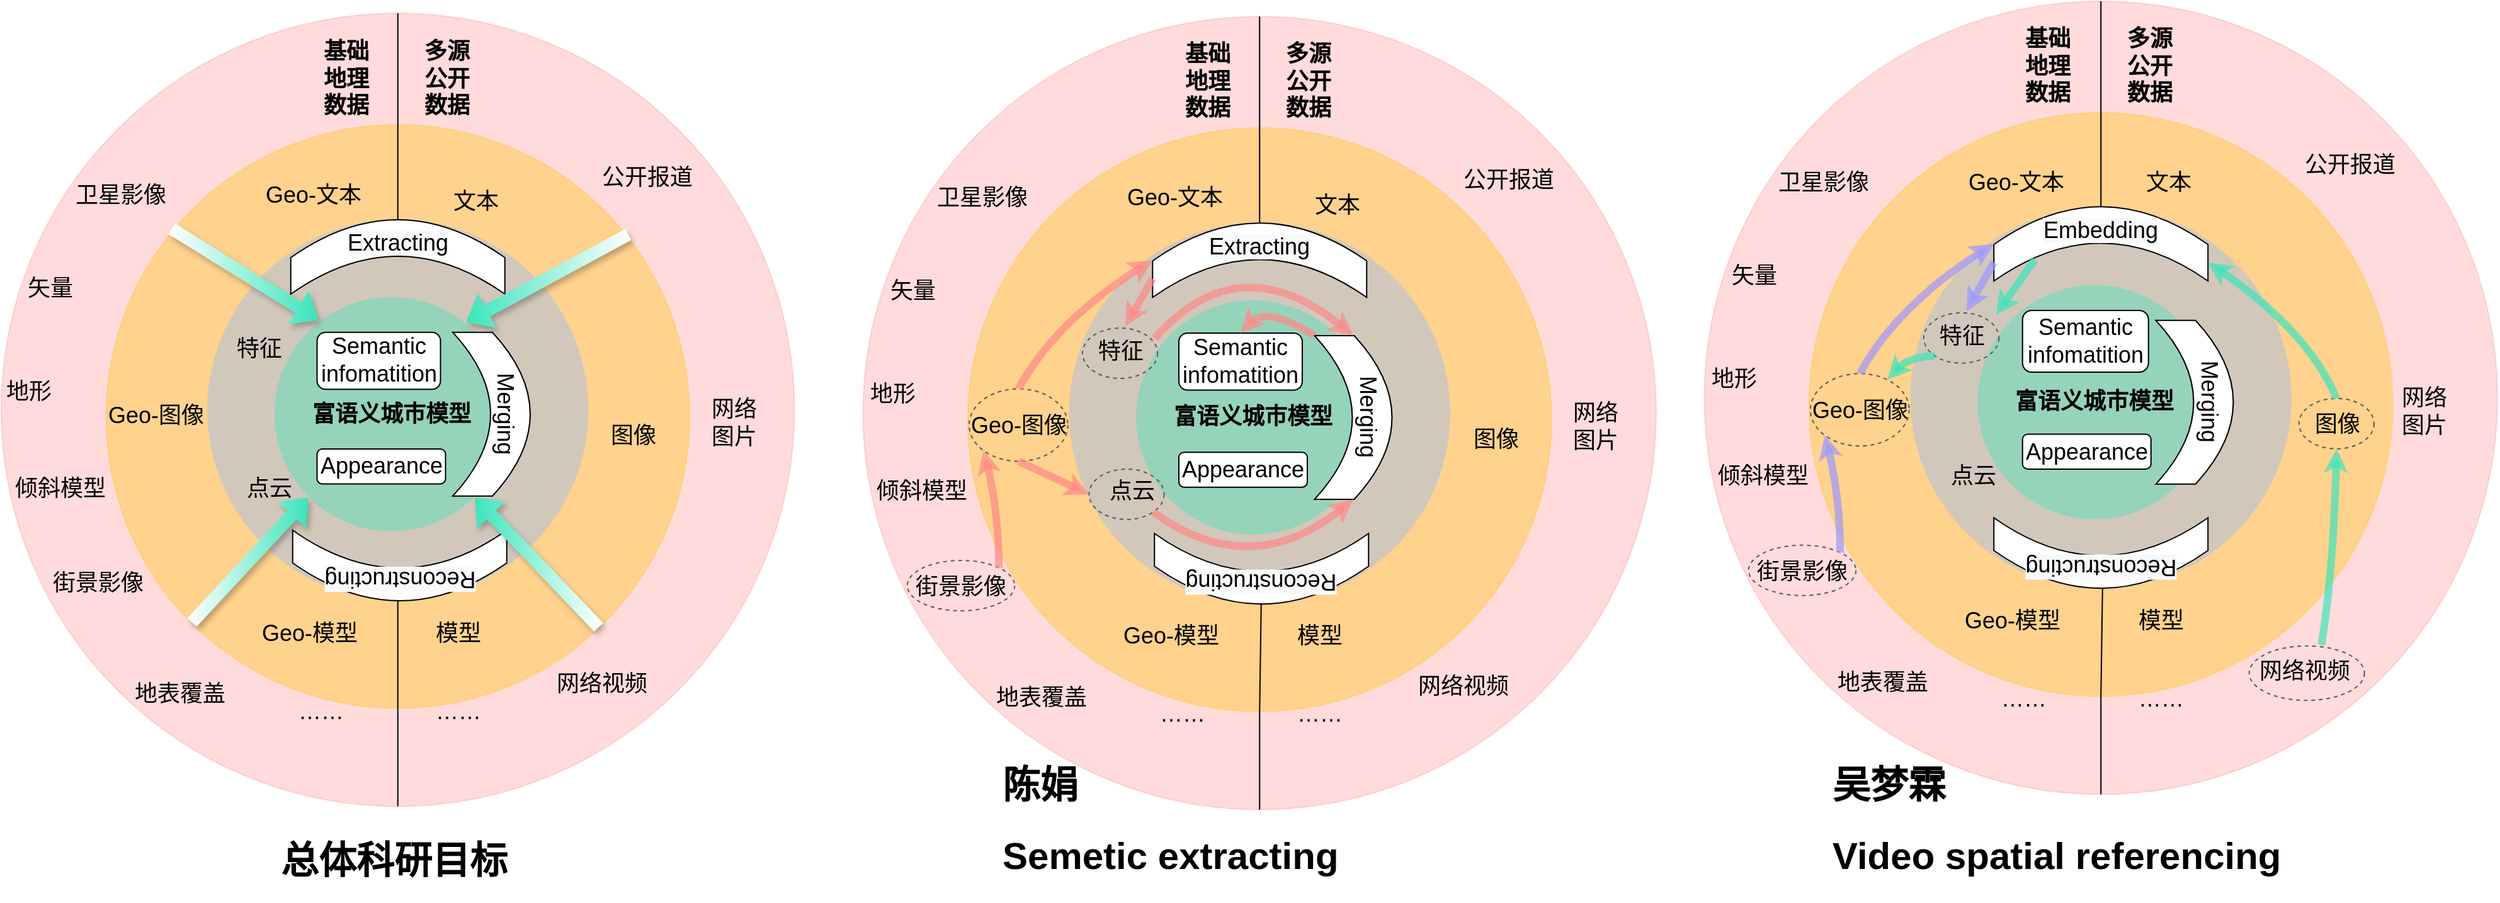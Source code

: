<mxfile version="24.2.0" type="github">
  <diagram name="第 1 页" id="vshPCFCdqvHP2fLDASBx">
    <mxGraphModel dx="2043" dy="807" grid="1" gridSize="10" guides="1" tooltips="1" connect="1" arrows="1" fold="1" page="1" pageScale="1" pageWidth="827" pageHeight="1169" math="0" shadow="0">
      <root>
        <mxCell id="0" />
        <mxCell id="1" parent="0" />
        <mxCell id="73l6ZmAT1cNKYX8VZmuh-1" value="" style="ellipse;whiteSpace=wrap;html=1;aspect=fixed;fontSize=18;fillColor=#ff8987;strokeColor=#ff8987;opacity=30;" vertex="1" parent="1">
          <mxGeometry x="802.26" y="50.0" width="629.75" height="629.75" as="geometry" />
        </mxCell>
        <mxCell id="73l6ZmAT1cNKYX8VZmuh-2" value="" style="ellipse;whiteSpace=wrap;html=1;aspect=fixed;fontSize=18;fillColor=#ffcd5a;strokeColor=#ffcd5a;opacity=60;" vertex="1" parent="1">
          <mxGeometry x="885.45" y="138.52" width="463.36" height="463.36" as="geometry" />
        </mxCell>
        <mxCell id="73l6ZmAT1cNKYX8VZmuh-3" value="" style="ellipse;whiteSpace=wrap;html=1;aspect=fixed;fontSize=18;fillColor=#8db9ff;strokeColor=none;opacity=40;" vertex="1" parent="1">
          <mxGeometry x="965.81" y="213.56" width="302.64" height="302.64" as="geometry" />
        </mxCell>
        <mxCell id="73l6ZmAT1cNKYX8VZmuh-4" value="&lt;span style=&quot;background-color: rgb(248 , 249 , 250)&quot;&gt;Reconstructing&lt;br&gt;&lt;br&gt;&lt;/span&gt;" style="shape=dataStorage;whiteSpace=wrap;html=1;fixedSize=1;fontSize=18;rotation=-90;size=30;horizontal=0;strokeColor=default;strokeWidth=1;verticalAlign=middle;" vertex="1" parent="1">
          <mxGeometry x="1089.13" y="403.13" width="56" height="170" as="geometry" />
        </mxCell>
        <mxCell id="73l6ZmAT1cNKYX8VZmuh-5" value="富语义城市模型" style="ellipse;whiteSpace=wrap;html=1;aspect=fixed;fontSize=18;fillColor=#3ce4bb;strokeColor=none;opacity=40;fontStyle=1" vertex="1" parent="1">
          <mxGeometry x="1019.13" y="275.38" width="186" height="186" as="geometry" />
        </mxCell>
        <mxCell id="73l6ZmAT1cNKYX8VZmuh-6" value="Merging&lt;br&gt;&amp;nbsp;" style="shape=dataStorage;whiteSpace=wrap;html=1;fixedSize=1;fontSize=18;rotation=-180;size=30;horizontal=0;strokeColor=default;strokeWidth=1;" vertex="1" parent="1">
          <mxGeometry x="1160.74" y="303.38" width="61.5" height="130" as="geometry" />
        </mxCell>
        <mxCell id="73l6ZmAT1cNKYX8VZmuh-7" value="&lt;span style=&quot;background-color: rgb(248 , 249 , 250)&quot;&gt;Embedding&lt;br&gt;&lt;br&gt;&lt;/span&gt;" style="shape=dataStorage;whiteSpace=wrap;html=1;fixedSize=1;fontSize=18;rotation=90;size=30;horizontal=0;strokeColor=default;strokeWidth=1;" vertex="1" parent="1">
          <mxGeometry x="1087.63" y="157.63" width="59" height="170" as="geometry" />
        </mxCell>
        <mxCell id="73l6ZmAT1cNKYX8VZmuh-8" value="Semantic infomatition" style="rounded=1;whiteSpace=wrap;html=1;fontSize=18;strokeColor=default;strokeWidth=1;" vertex="1" parent="1">
          <mxGeometry x="1054.88" y="295.49" width="100" height="49.03" as="geometry" />
        </mxCell>
        <mxCell id="73l6ZmAT1cNKYX8VZmuh-9" value="Appearance" style="rounded=1;whiteSpace=wrap;html=1;fontSize=18;strokeColor=default;strokeWidth=1;" vertex="1" parent="1">
          <mxGeometry x="1054.88" y="393.73" width="102" height="27.75" as="geometry" />
        </mxCell>
        <mxCell id="73l6ZmAT1cNKYX8VZmuh-10" value="&lt;span style=&quot;text-align: center&quot;&gt;卫星影像&lt;/span&gt;" style="text;whiteSpace=wrap;html=1;fontSize=18;" vertex="1" parent="1">
          <mxGeometry x="859.49" y="177.38" width="74" height="40" as="geometry" />
        </mxCell>
        <mxCell id="73l6ZmAT1cNKYX8VZmuh-11" value="&lt;div style=&quot;text-align: center&quot;&gt;&lt;span&gt;&lt;font face=&quot;helvetica&quot;&gt;地形&lt;/font&gt;&lt;/span&gt;&lt;/div&gt;" style="text;whiteSpace=wrap;html=1;fontSize=18;" vertex="1" parent="1">
          <mxGeometry x="805.52" y="333.27" width="50" height="29" as="geometry" />
        </mxCell>
        <mxCell id="73l6ZmAT1cNKYX8VZmuh-12" value="&lt;div style=&quot;text-align: center&quot;&gt;&lt;span&gt;&lt;font face=&quot;helvetica&quot;&gt;倾斜模型&lt;/font&gt;&lt;/span&gt;&lt;/div&gt;" style="text;whiteSpace=wrap;html=1;fontSize=18;" vertex="1" parent="1">
          <mxGeometry x="810.88" y="410.38" width="100" height="40" as="geometry" />
        </mxCell>
        <mxCell id="73l6ZmAT1cNKYX8VZmuh-13" value="&lt;span style=&quot;font-family: helvetica; font-size: 18px; font-style: normal; font-weight: 400; letter-spacing: normal; text-align: center; text-indent: 0px; text-transform: none; word-spacing: 0px; display: inline; float: none;&quot;&gt;矢量&lt;/span&gt;" style="text;whiteSpace=wrap;html=1;fontSize=18;fillColor=none;fontColor=default;labelBackgroundColor=none;" vertex="1" parent="1">
          <mxGeometry x="821.63" y="251.38" width="55" height="32" as="geometry" />
        </mxCell>
        <mxCell id="73l6ZmAT1cNKYX8VZmuh-14" value="&lt;div style=&quot;text-align: center&quot;&gt;&lt;span&gt;&lt;font face=&quot;helvetica&quot;&gt;地表覆盖&lt;/font&gt;&lt;/span&gt;&lt;/div&gt;" style="text;whiteSpace=wrap;html=1;fontSize=18;" vertex="1" parent="1">
          <mxGeometry x="905.88" y="573.5" width="100" height="40" as="geometry" />
        </mxCell>
        <mxCell id="73l6ZmAT1cNKYX8VZmuh-15" value="&lt;span style=&quot;font-size: 18px; font-style: normal; letter-spacing: normal; text-align: left; text-indent: 0px; text-transform: none; word-spacing: 0px; font-family: helvetica; display: inline; float: none;&quot;&gt;基础&lt;br&gt;&lt;/span&gt;&lt;span style=&quot;font-size: 18px; font-style: normal; letter-spacing: normal; text-align: left; text-indent: 0px; text-transform: none; word-spacing: 0px; font-family: helvetica; display: inline; float: none;&quot;&gt;地理&lt;br&gt;&lt;/span&gt;&lt;span style=&quot;font-size: 18px; font-style: normal; letter-spacing: normal; text-align: left; text-indent: 0px; text-transform: none; word-spacing: 0px; font-family: helvetica; display: inline; float: none;&quot;&gt;数据&lt;/span&gt;" style="text;whiteSpace=wrap;html=1;fontSize=18;fillColor=none;fontColor=default;labelBackgroundColor=none;fontStyle=1" vertex="1" parent="1">
          <mxGeometry x="1054.88" y="63.02" width="40" height="75.5" as="geometry" />
        </mxCell>
        <mxCell id="73l6ZmAT1cNKYX8VZmuh-16" value="&lt;span style=&quot;text-align: right&quot;&gt;多源&lt;br&gt;&lt;/span&gt;&lt;span style=&quot;text-align: right&quot;&gt;公开&lt;br&gt;&lt;/span&gt;&lt;span style=&quot;text-align: right&quot;&gt;数据&lt;/span&gt;" style="text;whiteSpace=wrap;html=1;fontSize=18;fontStyle=1" vertex="1" parent="1">
          <mxGeometry x="1136.26" y="63.02" width="40" height="75.5" as="geometry" />
        </mxCell>
        <mxCell id="73l6ZmAT1cNKYX8VZmuh-17" value="&lt;span style=&quot;font-family: helvetica; font-size: 18px; font-style: normal; font-weight: 400; letter-spacing: normal; text-align: center; text-indent: 0px; text-transform: none; word-spacing: 0px; display: inline; float: none;&quot;&gt;公开报道&lt;/span&gt;" style="text;whiteSpace=wrap;html=1;fontSize=18;fillColor=none;fontColor=default;labelBackgroundColor=none;" vertex="1" parent="1">
          <mxGeometry x="1277.38" y="163.27" width="100" height="40" as="geometry" />
        </mxCell>
        <mxCell id="73l6ZmAT1cNKYX8VZmuh-18" value="&lt;span style=&quot;font-family: helvetica; font-size: 18px; font-style: normal; font-weight: 400; letter-spacing: normal; text-align: center; text-indent: 0px; text-transform: none; word-spacing: 0px; display: inline; float: none;&quot;&gt;网络&lt;br&gt;图片&lt;/span&gt;" style="text;whiteSpace=wrap;html=1;fontSize=18;fillColor=none;fontColor=default;labelBackgroundColor=none;" vertex="1" parent="1">
          <mxGeometry x="1354.38" y="347.88" width="54.36" height="34" as="geometry" />
        </mxCell>
        <mxCell id="73l6ZmAT1cNKYX8VZmuh-19" value="&lt;div style=&quot;text-align: center&quot;&gt;&lt;font face=&quot;helvetica&quot;&gt;……&lt;/font&gt;&lt;/div&gt;" style="text;whiteSpace=wrap;html=1;fontSize=18;" vertex="1" parent="1">
          <mxGeometry x="1036.13" y="587.38" width="48.75" height="40" as="geometry" />
        </mxCell>
        <mxCell id="73l6ZmAT1cNKYX8VZmuh-20" value="&lt;div style=&quot;text-align: center&quot;&gt;&lt;font face=&quot;helvetica&quot;&gt;……&lt;/font&gt;&lt;/div&gt;" style="text;whiteSpace=wrap;html=1;fontSize=18;" vertex="1" parent="1">
          <mxGeometry x="1145.13" y="587.38" width="49.75" height="40" as="geometry" />
        </mxCell>
        <mxCell id="73l6ZmAT1cNKYX8VZmuh-21" value="&lt;span style=&quot;color: rgb(0 , 0 , 0) ; font-family: &amp;#34;helvetica&amp;#34; ; font-size: 18px ; font-style: normal ; font-weight: 400 ; letter-spacing: normal ; text-align: center ; text-indent: 0px ; text-transform: none ; word-spacing: 0px ; display: inline ; float: none&quot;&gt;Geo-文本&lt;/span&gt;" style="text;whiteSpace=wrap;html=1;fontSize=18;labelBackgroundColor=none;" vertex="1" parent="1">
          <mxGeometry x="1010.38" y="177.38" width="90" height="40" as="geometry" />
        </mxCell>
        <mxCell id="73l6ZmAT1cNKYX8VZmuh-22" value="&lt;div style=&quot;text-align: center&quot;&gt;&lt;span&gt;&lt;font face=&quot;helvetica&quot;&gt;Geo-模型&lt;/font&gt;&lt;/span&gt;&lt;/div&gt;" style="text;whiteSpace=wrap;html=1;fontSize=18;" vertex="1" parent="1">
          <mxGeometry x="1006.82" y="525.13" width="79.5" height="40" as="geometry" />
        </mxCell>
        <mxCell id="73l6ZmAT1cNKYX8VZmuh-23" value="" style="ellipse;whiteSpace=wrap;html=1;fontSize=18;fillColor=none;strokeColor=#5a5a5a;labelBackgroundColor=#ffffff;endArrow=classic;rounded=0;endSize=6;startSize=6;strokeWidth=1;dashed=1;" vertex="1" parent="1">
          <mxGeometry x="886.49" y="345.63" width="78.39" height="57.5" as="geometry" />
        </mxCell>
        <mxCell id="73l6ZmAT1cNKYX8VZmuh-24" value="" style="ellipse;whiteSpace=wrap;html=1;fontSize=18;fillColor=none;strokeColor=#5a5a5a;labelBackgroundColor=#ffffff;endArrow=classic;rounded=0;endSize=6;startSize=6;strokeWidth=1;dashed=1;" vertex="1" parent="1">
          <mxGeometry x="976.49" y="297.38" width="59.64" height="40" as="geometry" />
        </mxCell>
        <mxCell id="73l6ZmAT1cNKYX8VZmuh-25" value="" style="curved=1;endArrow=classic;html=1;rounded=0;fontSize=18;entryX=0.569;entryY=-0.032;entryDx=0;entryDy=0;strokeColor=#9d98ff;endSize=0;startSize=0;strokeWidth=6;fillColor=#9d98ff;exitX=0.75;exitY=1;exitDx=0;exitDy=0;opacity=70;entryPerimeter=0;" edge="1" parent="1" source="73l6ZmAT1cNKYX8VZmuh-7" target="73l6ZmAT1cNKYX8VZmuh-24">
          <mxGeometry width="50" height="50" relative="1" as="geometry">
            <mxPoint x="1094.63" y="265.38" as="sourcePoint" />
            <mxPoint x="1060.755" y="312.38" as="targetPoint" />
            <Array as="points" />
          </mxGeometry>
        </mxCell>
        <mxCell id="73l6ZmAT1cNKYX8VZmuh-26" value="" style="ellipse;whiteSpace=wrap;html=1;fontSize=18;fillColor=none;strokeColor=#5a5a5a;labelBackgroundColor=#ffffff;endArrow=classic;rounded=0;endSize=0;startSize=0;strokeWidth=1;dashed=1;" vertex="1" parent="1">
          <mxGeometry x="837.38" y="481.88" width="85.25" height="40" as="geometry" />
        </mxCell>
        <mxCell id="73l6ZmAT1cNKYX8VZmuh-27" value="" style="curved=1;endArrow=classic;html=1;rounded=0;fontSize=18;entryX=0;entryY=1;entryDx=0;entryDy=0;exitX=1;exitY=0;exitDx=0;exitDy=0;strokeColor=#9d98ff;endSize=0;startSize=0;strokeWidth=6;fillColor=#9d98ff;opacity=70;" edge="1" parent="1" source="73l6ZmAT1cNKYX8VZmuh-26" target="73l6ZmAT1cNKYX8VZmuh-23">
          <mxGeometry width="50" height="50" relative="1" as="geometry">
            <mxPoint x="1054.63" y="441.88" as="sourcePoint" />
            <mxPoint x="1104.63" y="391.88" as="targetPoint" />
            <Array as="points">
              <mxPoint x="909.88" y="441.88" />
            </Array>
          </mxGeometry>
        </mxCell>
        <mxCell id="73l6ZmAT1cNKYX8VZmuh-28" value="" style="ellipse;whiteSpace=wrap;html=1;fontSize=18;fillColor=none;strokeColor=#5a5a5a;labelBackgroundColor=#ffffff;endArrow=classic;rounded=0;endSize=6;startSize=6;strokeWidth=1;gradientColor=#ffffff;gradientDirection=north;dashed=1;" vertex="1" parent="1">
          <mxGeometry x="1234.88" y="561.88" width="91.5" height="43.25" as="geometry" />
        </mxCell>
        <mxCell id="73l6ZmAT1cNKYX8VZmuh-29" value="&lt;span style=&quot;color: rgb(0, 0, 0); font-family: helvetica; font-size: 18px; font-style: normal; font-weight: 400; letter-spacing: normal; text-align: center; text-indent: 0px; text-transform: none; word-spacing: 0px; display: inline; float: none;&quot;&gt;网络视频&lt;/span&gt;" style="text;whiteSpace=wrap;html=1;fontSize=18;labelBackgroundColor=none;" vertex="1" parent="1">
          <mxGeometry x="1241.49" y="565.13" width="83.39" height="40" as="geometry" />
        </mxCell>
        <mxCell id="73l6ZmAT1cNKYX8VZmuh-30" value="&lt;span style=&quot;color: rgb(0, 0, 0); font-family: helvetica; font-size: 18px; font-style: normal; font-weight: 400; letter-spacing: normal; text-align: center; text-indent: 0px; text-transform: none; word-spacing: 0px; display: inline; float: none;&quot;&gt;街景影像&lt;/span&gt;" style="text;whiteSpace=wrap;html=1;fontSize=18;labelBackgroundColor=none;fillColor=none;" vertex="1" parent="1">
          <mxGeometry x="841.63" y="485.88" width="78" height="27.64" as="geometry" />
        </mxCell>
        <mxCell id="73l6ZmAT1cNKYX8VZmuh-31" value="&lt;span style=&quot;color: rgb(0 , 0 , 0) ; font-family: &amp;#34;helvetica&amp;#34; ; font-size: 18px ; font-style: normal ; font-weight: 400 ; letter-spacing: normal ; text-align: center ; text-indent: 0px ; text-transform: none ; word-spacing: 0px ; display: inline ; float: none&quot;&gt;Geo-图像&lt;/span&gt;" style="text;whiteSpace=wrap;html=1;fontSize=18;labelBackgroundColor=none;" vertex="1" parent="1">
          <mxGeometry x="886.49" y="357.63" width="80" height="33.5" as="geometry" />
        </mxCell>
        <mxCell id="73l6ZmAT1cNKYX8VZmuh-32" value="&lt;span style=&quot;color: rgb(0, 0, 0); font-family: helvetica; font-size: 18px; font-style: normal; font-weight: 400; letter-spacing: normal; text-indent: 0px; text-transform: none; word-spacing: 0px; display: inline; float: none;&quot;&gt;点云&lt;/span&gt;" style="text;whiteSpace=wrap;html=1;fontSize=18;align=center;labelBackgroundColor=none;" vertex="1" parent="1">
          <mxGeometry x="995.63" y="410.38" width="40" height="30" as="geometry" />
        </mxCell>
        <mxCell id="73l6ZmAT1cNKYX8VZmuh-33" value="&lt;span style=&quot;color: rgb(0, 0, 0); font-family: helvetica; font-size: 18px; font-style: normal; font-weight: 400; letter-spacing: normal; text-indent: 0px; text-transform: none; word-spacing: 0px; display: inline; float: none;&quot;&gt;特征&lt;/span&gt;" style="text;whiteSpace=wrap;html=1;fontSize=18;align=center;labelBackgroundColor=none;" vertex="1" parent="1">
          <mxGeometry x="980.31" y="299.02" width="53.5" height="26.5" as="geometry" />
        </mxCell>
        <mxCell id="73l6ZmAT1cNKYX8VZmuh-34" value="" style="curved=1;endArrow=classic;html=1;rounded=0;fontSize=18;entryX=0.5;entryY=1;entryDx=0;entryDy=0;exitX=0.626;exitY=-0.018;exitDx=0;exitDy=0;strokeColor=#3ce4bb;endSize=0;startSize=0;strokeWidth=6;fillColor=#3ce4bb;opacity=70;exitPerimeter=0;" edge="1" parent="1" source="73l6ZmAT1cNKYX8VZmuh-28" target="73l6ZmAT1cNKYX8VZmuh-37">
          <mxGeometry width="50" height="50" relative="1" as="geometry">
            <mxPoint x="1076.63" y="341.88" as="sourcePoint" />
            <mxPoint x="1126.63" y="291.88" as="targetPoint" />
            <Array as="points">
              <mxPoint x="1301.88" y="501.88" />
            </Array>
          </mxGeometry>
        </mxCell>
        <mxCell id="73l6ZmAT1cNKYX8VZmuh-35" value="" style="endArrow=none;html=1;rounded=0;fontSize=18;entryX=0.5;entryY=0;entryDx=0;entryDy=0;" edge="1" parent="1" source="73l6ZmAT1cNKYX8VZmuh-2" target="73l6ZmAT1cNKYX8VZmuh-1">
          <mxGeometry width="50" height="50" relative="1" as="geometry">
            <mxPoint x="1234.88" y="341.88" as="sourcePoint" />
            <mxPoint x="1284.88" y="291.88" as="targetPoint" />
          </mxGeometry>
        </mxCell>
        <mxCell id="73l6ZmAT1cNKYX8VZmuh-36" value="" style="endArrow=none;html=1;rounded=0;fontSize=18;entryX=0.5;entryY=1;entryDx=0;entryDy=0;exitX=0.5;exitY=1;exitDx=0;exitDy=0;" edge="1" parent="1" source="73l6ZmAT1cNKYX8VZmuh-1" target="73l6ZmAT1cNKYX8VZmuh-2">
          <mxGeometry width="50" height="50" relative="1" as="geometry">
            <mxPoint x="1112.157" y="704.924" as="sourcePoint" />
            <mxPoint x="1110.105" y="611.88" as="targetPoint" />
          </mxGeometry>
        </mxCell>
        <mxCell id="73l6ZmAT1cNKYX8VZmuh-37" value="" style="ellipse;whiteSpace=wrap;html=1;fontSize=18;fillColor=none;strokeColor=#5a5a5a;labelBackgroundColor=#ffffff;endArrow=classic;rounded=0;endSize=6;startSize=6;strokeWidth=1;dashed=1;" vertex="1" parent="1">
          <mxGeometry x="1274.38" y="365.38" width="59.64" height="40" as="geometry" />
        </mxCell>
        <mxCell id="73l6ZmAT1cNKYX8VZmuh-38" value="&lt;span style=&quot;color: rgb(0, 0, 0); font-family: helvetica; font-size: 18px; font-style: normal; font-weight: 400; letter-spacing: normal; text-align: center; text-indent: 0px; text-transform: none; word-spacing: 0px; display: inline; float: none;&quot;&gt;图像&lt;/span&gt;" style="text;whiteSpace=wrap;html=1;fontSize=18;labelBackgroundColor=none;" vertex="1" parent="1">
          <mxGeometry x="1284.52" y="368.63" width="40" height="33.5" as="geometry" />
        </mxCell>
        <mxCell id="73l6ZmAT1cNKYX8VZmuh-39" value="" style="curved=1;endArrow=classic;html=1;rounded=0;fontSize=18;entryX=0.5;entryY=1;entryDx=0;entryDy=0;strokeColor=#9d98ff;endSize=0;startSize=0;strokeWidth=6;fillColor=#9d98ff;exitX=0.5;exitY=0;exitDx=0;exitDy=0;opacity=70;" edge="1" parent="1" source="73l6ZmAT1cNKYX8VZmuh-23" target="73l6ZmAT1cNKYX8VZmuh-7">
          <mxGeometry width="50" height="50" relative="1" as="geometry">
            <mxPoint x="1038.13" y="287.77" as="sourcePoint" />
            <mxPoint x="1020.425" y="306.1" as="targetPoint" />
            <Array as="points">
              <mxPoint x="954.88" y="291.88" />
            </Array>
          </mxGeometry>
        </mxCell>
        <mxCell id="73l6ZmAT1cNKYX8VZmuh-40" value="" style="curved=1;endArrow=classic;html=1;rounded=0;fontSize=18;entryX=0.75;entryY=0;entryDx=0;entryDy=0;exitX=0.5;exitY=0;exitDx=0;exitDy=0;strokeColor=#3ce4bb;endSize=0;startSize=0;strokeWidth=6;fillColor=#3ce4bb;opacity=70;" edge="1" parent="1" source="73l6ZmAT1cNKYX8VZmuh-37" target="73l6ZmAT1cNKYX8VZmuh-7">
          <mxGeometry width="50" height="50" relative="1" as="geometry">
            <mxPoint x="1243.88" y="595.13" as="sourcePoint" />
            <mxPoint x="1096.32" y="574.88" as="targetPoint" />
            <Array as="points">
              <mxPoint x="1281.88" y="311.88" />
            </Array>
          </mxGeometry>
        </mxCell>
        <mxCell id="73l6ZmAT1cNKYX8VZmuh-41" value="" style="endArrow=none;html=1;rounded=0;fontSize=18;entryX=0.5;entryY=0;entryDx=0;entryDy=0;exitX=0.5;exitY=0;exitDx=0;exitDy=0;" edge="1" parent="1" source="73l6ZmAT1cNKYX8VZmuh-3" target="73l6ZmAT1cNKYX8VZmuh-2">
          <mxGeometry width="50" height="50" relative="1" as="geometry">
            <mxPoint x="1127.13" y="148.52" as="sourcePoint" />
            <mxPoint x="1127.135" y="60.0" as="targetPoint" />
          </mxGeometry>
        </mxCell>
        <mxCell id="73l6ZmAT1cNKYX8VZmuh-42" value="" style="endArrow=none;html=1;rounded=0;fontSize=18;exitX=0.5;exitY=1;exitDx=0;exitDy=0;" edge="1" parent="1" source="73l6ZmAT1cNKYX8VZmuh-2" target="73l6ZmAT1cNKYX8VZmuh-3">
          <mxGeometry width="50" height="50" relative="1" as="geometry">
            <mxPoint x="1128.13" y="239.24" as="sourcePoint" />
            <mxPoint x="1127.13" y="148.52" as="targetPoint" />
          </mxGeometry>
        </mxCell>
        <mxCell id="73l6ZmAT1cNKYX8VZmuh-43" value="&lt;div style=&quot;text-align: center&quot;&gt;&lt;span&gt;&lt;font face=&quot;helvetica&quot;&gt;模型&lt;/font&gt;&lt;/span&gt;&lt;/div&gt;" style="text;whiteSpace=wrap;html=1;fontSize=18;" vertex="1" parent="1">
          <mxGeometry x="1145.13" y="525.13" width="49.75" height="40" as="geometry" />
        </mxCell>
        <mxCell id="73l6ZmAT1cNKYX8VZmuh-44" value="&lt;span style=&quot;color: rgb(0 , 0 , 0) ; font-family: &amp;#34;helvetica&amp;#34; ; font-size: 18px ; font-style: normal ; font-weight: 400 ; letter-spacing: normal ; text-align: center ; text-indent: 0px ; text-transform: none ; word-spacing: 0px ; display: inline ; float: none&quot;&gt;文本&lt;/span&gt;" style="text;whiteSpace=wrap;html=1;fontSize=18;labelBackgroundColor=none;" vertex="1" parent="1">
          <mxGeometry x="1150.74" y="177.38" width="45.75" height="29.14" as="geometry" />
        </mxCell>
        <mxCell id="73l6ZmAT1cNKYX8VZmuh-45" value="" style="curved=1;endArrow=classic;html=1;rounded=0;fontSize=18;exitX=0;exitY=1;exitDx=0;exitDy=0;fillColor=#3ce4bb;strokeColor=#3ce4bb;endSize=0;startSize=0;strokeWidth=6;opacity=70;" edge="1" parent="1" source="73l6ZmAT1cNKYX8VZmuh-24" target="73l6ZmAT1cNKYX8VZmuh-23">
          <mxGeometry width="50" height="50" relative="1" as="geometry">
            <mxPoint x="1064.88" y="261.88" as="sourcePoint" />
            <mxPoint x="1114.88" y="211.88" as="targetPoint" />
            <Array as="points">
              <mxPoint x="964.88" y="331.88" />
            </Array>
          </mxGeometry>
        </mxCell>
        <mxCell id="73l6ZmAT1cNKYX8VZmuh-46" value="" style="curved=1;endArrow=classic;html=1;rounded=0;fontSize=18;entryX=1;entryY=0;entryDx=0;entryDy=0;strokeColor=#3ce4bb;endSize=0;startSize=0;strokeWidth=6;fillColor=#3ce4bb;exitX=0.711;exitY=0.809;exitDx=0;exitDy=0;opacity=70;exitPerimeter=0;" edge="1" parent="1" source="73l6ZmAT1cNKYX8VZmuh-7" target="73l6ZmAT1cNKYX8VZmuh-33">
          <mxGeometry width="50" height="50" relative="1" as="geometry">
            <mxPoint x="1042.74" y="273.02" as="sourcePoint" />
            <mxPoint x="1020.425" y="306.1" as="targetPoint" />
            <Array as="points" />
          </mxGeometry>
        </mxCell>
        <mxCell id="73l6ZmAT1cNKYX8VZmuh-47" value="" style="ellipse;whiteSpace=wrap;html=1;aspect=fixed;fontSize=18;fillColor=#ff8987;strokeColor=#ff8987;opacity=30;" vertex="1" parent="1">
          <mxGeometry x="134.26" y="62.11" width="629.75" height="629.75" as="geometry" />
        </mxCell>
        <mxCell id="73l6ZmAT1cNKYX8VZmuh-48" value="" style="ellipse;whiteSpace=wrap;html=1;aspect=fixed;fontSize=18;fillColor=#ffcd5a;strokeColor=#ffcd5a;opacity=60;" vertex="1" parent="1">
          <mxGeometry x="217.45" y="150.63" width="463.36" height="463.36" as="geometry" />
        </mxCell>
        <mxCell id="73l6ZmAT1cNKYX8VZmuh-49" value="" style="ellipse;whiteSpace=wrap;html=1;aspect=fixed;fontSize=18;fillColor=#8db9ff;strokeColor=none;opacity=40;" vertex="1" parent="1">
          <mxGeometry x="297.81" y="225.67" width="302.64" height="302.64" as="geometry" />
        </mxCell>
        <mxCell id="73l6ZmAT1cNKYX8VZmuh-50" value="&lt;span style=&quot;background-color: rgb(248 , 249 , 250)&quot;&gt;Reconstructing&lt;br&gt;&lt;br&gt;&lt;/span&gt;" style="shape=dataStorage;whiteSpace=wrap;html=1;fixedSize=1;fontSize=18;rotation=-90;size=30;horizontal=0;strokeColor=default;strokeWidth=1;verticalAlign=middle;" vertex="1" parent="1">
          <mxGeometry x="422.64" y="415.61" width="56" height="170" as="geometry" />
        </mxCell>
        <mxCell id="73l6ZmAT1cNKYX8VZmuh-51" value="富语义城市模型" style="ellipse;whiteSpace=wrap;html=1;aspect=fixed;fontSize=18;fillColor=#3ce4bb;strokeColor=none;opacity=40;fontStyle=1" vertex="1" parent="1">
          <mxGeometry x="351.13" y="287.49" width="186" height="186" as="geometry" />
        </mxCell>
        <mxCell id="73l6ZmAT1cNKYX8VZmuh-52" value="Merging&lt;br&gt;&amp;nbsp;" style="shape=dataStorage;whiteSpace=wrap;html=1;fixedSize=1;fontSize=18;rotation=-180;size=30;horizontal=0;strokeColor=default;strokeWidth=1;" vertex="1" parent="1">
          <mxGeometry x="492.74" y="315.49" width="61.5" height="130" as="geometry" />
        </mxCell>
        <mxCell id="73l6ZmAT1cNKYX8VZmuh-53" value="&lt;span style=&quot;border-color: var(--border-color); background-color: rgb(248, 249, 250);&quot;&gt;Extracting&lt;br style=&quot;border-color: var(--border-color);&quot;&gt;&lt;/span&gt;&lt;div&gt;&lt;span style=&quot;border-color: var(--border-color); background-color: rgb(248, 249, 250);&quot;&gt;&lt;br&gt;&lt;/span&gt;&lt;/div&gt;" style="shape=dataStorage;whiteSpace=wrap;html=1;fixedSize=1;fontSize=18;rotation=90;size=30;horizontal=0;strokeColor=default;strokeWidth=1;" vertex="1" parent="1">
          <mxGeometry x="419.64" y="170.63" width="59" height="170" as="geometry" />
        </mxCell>
        <mxCell id="73l6ZmAT1cNKYX8VZmuh-54" value="Semantic infomatition" style="rounded=1;whiteSpace=wrap;html=1;fontSize=18;strokeColor=default;strokeWidth=1;" vertex="1" parent="1">
          <mxGeometry x="385.02" y="313.49" width="98" height="45.23" as="geometry" />
        </mxCell>
        <mxCell id="73l6ZmAT1cNKYX8VZmuh-55" value="Appearance" style="rounded=1;whiteSpace=wrap;html=1;fontSize=18;strokeColor=default;strokeWidth=1;" vertex="1" parent="1">
          <mxGeometry x="385.02" y="408.1" width="102" height="27.75" as="geometry" />
        </mxCell>
        <mxCell id="73l6ZmAT1cNKYX8VZmuh-56" value="&lt;span style=&quot;text-align: center&quot;&gt;卫星影像&lt;/span&gt;" style="text;whiteSpace=wrap;html=1;fontSize=18;" vertex="1" parent="1">
          <mxGeometry x="191.49" y="189.49" width="74" height="40" as="geometry" />
        </mxCell>
        <mxCell id="73l6ZmAT1cNKYX8VZmuh-57" value="&lt;div style=&quot;text-align: center&quot;&gt;&lt;span&gt;&lt;font face=&quot;helvetica&quot;&gt;地形&lt;/font&gt;&lt;/span&gt;&lt;/div&gt;" style="text;whiteSpace=wrap;html=1;fontSize=18;" vertex="1" parent="1">
          <mxGeometry x="137.52" y="345.38" width="50" height="29" as="geometry" />
        </mxCell>
        <mxCell id="73l6ZmAT1cNKYX8VZmuh-58" value="&lt;div style=&quot;text-align: center&quot;&gt;&lt;span&gt;&lt;font face=&quot;helvetica&quot;&gt;倾斜模型&lt;/font&gt;&lt;/span&gt;&lt;/div&gt;" style="text;whiteSpace=wrap;html=1;fontSize=18;" vertex="1" parent="1">
          <mxGeometry x="142.88" y="422.49" width="100" height="40" as="geometry" />
        </mxCell>
        <mxCell id="73l6ZmAT1cNKYX8VZmuh-59" value="&lt;span style=&quot;font-family: helvetica; font-size: 18px; font-style: normal; font-weight: 400; letter-spacing: normal; text-align: center; text-indent: 0px; text-transform: none; word-spacing: 0px; display: inline; float: none;&quot;&gt;矢量&lt;/span&gt;" style="text;whiteSpace=wrap;html=1;fontSize=18;fillColor=none;fontColor=default;labelBackgroundColor=none;" vertex="1" parent="1">
          <mxGeometry x="153.63" y="263.49" width="55" height="32" as="geometry" />
        </mxCell>
        <mxCell id="73l6ZmAT1cNKYX8VZmuh-60" value="&lt;div style=&quot;text-align: center&quot;&gt;&lt;span&gt;&lt;font face=&quot;helvetica&quot;&gt;地表覆盖&lt;/font&gt;&lt;/span&gt;&lt;/div&gt;" style="text;whiteSpace=wrap;html=1;fontSize=18;" vertex="1" parent="1">
          <mxGeometry x="237.88" y="585.61" width="100" height="40" as="geometry" />
        </mxCell>
        <mxCell id="73l6ZmAT1cNKYX8VZmuh-61" value="&lt;span style=&quot;font-size: 18px; font-style: normal; letter-spacing: normal; text-align: left; text-indent: 0px; text-transform: none; word-spacing: 0px; font-family: helvetica; display: inline; float: none;&quot;&gt;基础&lt;br&gt;&lt;/span&gt;&lt;span style=&quot;font-size: 18px; font-style: normal; letter-spacing: normal; text-align: left; text-indent: 0px; text-transform: none; word-spacing: 0px; font-family: helvetica; display: inline; float: none;&quot;&gt;地理&lt;br&gt;&lt;/span&gt;&lt;span style=&quot;font-size: 18px; font-style: normal; letter-spacing: normal; text-align: left; text-indent: 0px; text-transform: none; word-spacing: 0px; font-family: helvetica; display: inline; float: none;&quot;&gt;数据&lt;/span&gt;" style="text;whiteSpace=wrap;html=1;fontSize=18;fillColor=none;fontColor=default;labelBackgroundColor=none;fontStyle=1" vertex="1" parent="1">
          <mxGeometry x="388.26" y="75.13" width="40" height="75.5" as="geometry" />
        </mxCell>
        <mxCell id="73l6ZmAT1cNKYX8VZmuh-62" value="&lt;span style=&quot;text-align: right&quot;&gt;多源&lt;br&gt;&lt;/span&gt;&lt;span style=&quot;text-align: right&quot;&gt;公开&lt;br&gt;&lt;/span&gt;&lt;span style=&quot;text-align: right&quot;&gt;数据&lt;/span&gt;" style="text;whiteSpace=wrap;html=1;fontSize=18;fontStyle=1" vertex="1" parent="1">
          <mxGeometry x="468.26" y="75.13" width="40" height="75.5" as="geometry" />
        </mxCell>
        <mxCell id="73l6ZmAT1cNKYX8VZmuh-63" value="&lt;span style=&quot;font-family: helvetica; font-size: 18px; font-style: normal; font-weight: 400; letter-spacing: normal; text-align: center; text-indent: 0px; text-transform: none; word-spacing: 0px; display: inline; float: none;&quot;&gt;公开报道&lt;/span&gt;" style="text;whiteSpace=wrap;html=1;fontSize=18;fillColor=none;fontColor=default;labelBackgroundColor=none;" vertex="1" parent="1">
          <mxGeometry x="609.38" y="175.38" width="100" height="40" as="geometry" />
        </mxCell>
        <mxCell id="73l6ZmAT1cNKYX8VZmuh-64" value="&lt;span style=&quot;font-family: helvetica; font-size: 18px; font-style: normal; font-weight: 400; letter-spacing: normal; text-align: center; text-indent: 0px; text-transform: none; word-spacing: 0px; display: inline; float: none;&quot;&gt;网络&lt;br&gt;图片&lt;/span&gt;" style="text;whiteSpace=wrap;html=1;fontSize=18;fillColor=none;fontColor=default;labelBackgroundColor=none;" vertex="1" parent="1">
          <mxGeometry x="695.9" y="359.99" width="54.36" height="34" as="geometry" />
        </mxCell>
        <mxCell id="73l6ZmAT1cNKYX8VZmuh-65" value="&lt;div style=&quot;text-align: center&quot;&gt;&lt;font face=&quot;helvetica&quot;&gt;……&lt;/font&gt;&lt;/div&gt;" style="text;whiteSpace=wrap;html=1;fontSize=18;" vertex="1" parent="1">
          <mxGeometry x="368.13" y="599.49" width="48.75" height="40" as="geometry" />
        </mxCell>
        <mxCell id="73l6ZmAT1cNKYX8VZmuh-66" value="&lt;div style=&quot;text-align: center&quot;&gt;&lt;font face=&quot;helvetica&quot;&gt;……&lt;/font&gt;&lt;/div&gt;" style="text;whiteSpace=wrap;html=1;fontSize=18;" vertex="1" parent="1">
          <mxGeometry x="477.13" y="599.49" width="49.75" height="40" as="geometry" />
        </mxCell>
        <mxCell id="73l6ZmAT1cNKYX8VZmuh-67" value="&lt;span style=&quot;color: rgb(0 , 0 , 0) ; font-family: &amp;#34;helvetica&amp;#34; ; font-size: 18px ; font-style: normal ; font-weight: 400 ; letter-spacing: normal ; text-align: center ; text-indent: 0px ; text-transform: none ; word-spacing: 0px ; display: inline ; float: none&quot;&gt;Geo-文本&lt;/span&gt;" style="text;whiteSpace=wrap;html=1;fontSize=18;labelBackgroundColor=none;" vertex="1" parent="1">
          <mxGeometry x="342.38" y="189.49" width="90" height="40" as="geometry" />
        </mxCell>
        <mxCell id="73l6ZmAT1cNKYX8VZmuh-68" value="&lt;div style=&quot;text-align: center&quot;&gt;&lt;span&gt;&lt;font face=&quot;helvetica&quot;&gt;Geo-模型&lt;/font&gt;&lt;/span&gt;&lt;/div&gt;" style="text;whiteSpace=wrap;html=1;fontSize=18;" vertex="1" parent="1">
          <mxGeometry x="338.82" y="537.24" width="79.5" height="40" as="geometry" />
        </mxCell>
        <mxCell id="73l6ZmAT1cNKYX8VZmuh-69" value="" style="ellipse;whiteSpace=wrap;html=1;fontSize=18;fillColor=none;strokeColor=#5a5a5a;labelBackgroundColor=#ffffff;endArrow=classic;rounded=0;endSize=6;startSize=6;strokeWidth=1;dashed=1;" vertex="1" parent="1">
          <mxGeometry x="218.49" y="357.74" width="78.39" height="57.5" as="geometry" />
        </mxCell>
        <mxCell id="73l6ZmAT1cNKYX8VZmuh-70" value="" style="ellipse;whiteSpace=wrap;html=1;fontSize=18;fillColor=none;strokeColor=#5a5a5a;labelBackgroundColor=#ffffff;endArrow=classic;rounded=0;endSize=6;startSize=6;strokeWidth=1;dashed=1;" vertex="1" parent="1">
          <mxGeometry x="308.49" y="309.49" width="59.64" height="40" as="geometry" />
        </mxCell>
        <mxCell id="73l6ZmAT1cNKYX8VZmuh-71" value="" style="curved=1;endArrow=classic;html=1;rounded=0;fontSize=18;entryX=0.569;entryY=-0.032;entryDx=0;entryDy=0;strokeColor=#ff8987;endSize=0;startSize=0;strokeWidth=6;fillColor=#ff8987;exitX=0.75;exitY=1;exitDx=0;exitDy=0;opacity=70;entryPerimeter=0;" edge="1" parent="1" source="73l6ZmAT1cNKYX8VZmuh-53" target="73l6ZmAT1cNKYX8VZmuh-70">
          <mxGeometry width="50" height="50" relative="1" as="geometry">
            <mxPoint x="426.63" y="277.49" as="sourcePoint" />
            <mxPoint x="392.755" y="324.49" as="targetPoint" />
            <Array as="points" />
          </mxGeometry>
        </mxCell>
        <mxCell id="73l6ZmAT1cNKYX8VZmuh-72" value="" style="ellipse;whiteSpace=wrap;html=1;fontSize=18;fillColor=none;strokeColor=#5a5a5a;labelBackgroundColor=#ffffff;endArrow=classic;rounded=0;endSize=0;startSize=0;strokeWidth=1;dashed=1;" vertex="1" parent="1">
          <mxGeometry x="169.38" y="493.99" width="85.25" height="40" as="geometry" />
        </mxCell>
        <mxCell id="73l6ZmAT1cNKYX8VZmuh-73" value="" style="curved=1;endArrow=classic;html=1;rounded=0;fontSize=18;entryX=0;entryY=1;entryDx=0;entryDy=0;exitX=1;exitY=0;exitDx=0;exitDy=0;strokeColor=#ff8987;endSize=0;startSize=0;strokeWidth=6;fillColor=#ff8987;opacity=70;" edge="1" parent="1" source="73l6ZmAT1cNKYX8VZmuh-72" target="73l6ZmAT1cNKYX8VZmuh-69">
          <mxGeometry width="50" height="50" relative="1" as="geometry">
            <mxPoint x="386.63" y="453.99" as="sourcePoint" />
            <mxPoint x="436.63" y="403.99" as="targetPoint" />
            <Array as="points">
              <mxPoint x="241.88" y="453.99" />
            </Array>
          </mxGeometry>
        </mxCell>
        <mxCell id="73l6ZmAT1cNKYX8VZmuh-74" value="&lt;span style=&quot;color: rgb(0, 0, 0); font-family: helvetica; font-size: 18px; font-style: normal; font-weight: 400; letter-spacing: normal; text-align: center; text-indent: 0px; text-transform: none; word-spacing: 0px; display: inline; float: none;&quot;&gt;网络视频&lt;/span&gt;" style="text;whiteSpace=wrap;html=1;fontSize=18;labelBackgroundColor=none;" vertex="1" parent="1">
          <mxGeometry x="573.49" y="577.24" width="83.39" height="40" as="geometry" />
        </mxCell>
        <mxCell id="73l6ZmAT1cNKYX8VZmuh-75" value="&lt;span style=&quot;color: rgb(0, 0, 0); font-family: helvetica; font-size: 18px; font-style: normal; font-weight: 400; letter-spacing: normal; text-align: center; text-indent: 0px; text-transform: none; word-spacing: 0px; display: inline; float: none;&quot;&gt;街景影像&lt;/span&gt;" style="text;whiteSpace=wrap;html=1;fontSize=18;labelBackgroundColor=none;fillColor=none;" vertex="1" parent="1">
          <mxGeometry x="173.63" y="497.99" width="78" height="27.64" as="geometry" />
        </mxCell>
        <mxCell id="73l6ZmAT1cNKYX8VZmuh-76" value="&lt;span style=&quot;color: rgb(0 , 0 , 0) ; font-family: &amp;#34;helvetica&amp;#34; ; font-size: 18px ; font-style: normal ; font-weight: 400 ; letter-spacing: normal ; text-align: center ; text-indent: 0px ; text-transform: none ; word-spacing: 0px ; display: inline ; float: none&quot;&gt;Geo-图像&lt;/span&gt;" style="text;whiteSpace=wrap;html=1;fontSize=18;labelBackgroundColor=none;" vertex="1" parent="1">
          <mxGeometry x="218.49" y="369.74" width="80" height="33.5" as="geometry" />
        </mxCell>
        <mxCell id="73l6ZmAT1cNKYX8VZmuh-77" value="&lt;span style=&quot;color: rgb(0, 0, 0); font-family: helvetica; font-size: 18px; font-style: normal; font-weight: 400; letter-spacing: normal; text-indent: 0px; text-transform: none; word-spacing: 0px; display: inline; float: none;&quot;&gt;点云&lt;/span&gt;" style="text;whiteSpace=wrap;html=1;fontSize=18;align=center;labelBackgroundColor=none;" vertex="1" parent="1">
          <mxGeometry x="327.63" y="422.49" width="40" height="30" as="geometry" />
        </mxCell>
        <mxCell id="73l6ZmAT1cNKYX8VZmuh-78" value="&lt;span style=&quot;color: rgb(0, 0, 0); font-family: helvetica; font-size: 18px; font-style: normal; font-weight: 400; letter-spacing: normal; text-indent: 0px; text-transform: none; word-spacing: 0px; display: inline; float: none;&quot;&gt;特征&lt;/span&gt;" style="text;whiteSpace=wrap;html=1;fontSize=18;align=center;labelBackgroundColor=none;" vertex="1" parent="1">
          <mxGeometry x="312.31" y="311.13" width="53.5" height="26.5" as="geometry" />
        </mxCell>
        <mxCell id="73l6ZmAT1cNKYX8VZmuh-79" value="" style="endArrow=none;html=1;rounded=0;fontSize=18;entryX=0.5;entryY=0;entryDx=0;entryDy=0;" edge="1" parent="1" source="73l6ZmAT1cNKYX8VZmuh-48" target="73l6ZmAT1cNKYX8VZmuh-47">
          <mxGeometry width="50" height="50" relative="1" as="geometry">
            <mxPoint x="566.88" y="353.99" as="sourcePoint" />
            <mxPoint x="616.88" y="303.99" as="targetPoint" />
          </mxGeometry>
        </mxCell>
        <mxCell id="73l6ZmAT1cNKYX8VZmuh-80" value="" style="endArrow=none;html=1;rounded=0;fontSize=18;entryX=0.5;entryY=1;entryDx=0;entryDy=0;exitX=0.5;exitY=1;exitDx=0;exitDy=0;" edge="1" parent="1" source="73l6ZmAT1cNKYX8VZmuh-47" target="73l6ZmAT1cNKYX8VZmuh-48">
          <mxGeometry width="50" height="50" relative="1" as="geometry">
            <mxPoint x="444.157" y="717.034" as="sourcePoint" />
            <mxPoint x="442.105" y="623.99" as="targetPoint" />
          </mxGeometry>
        </mxCell>
        <mxCell id="73l6ZmAT1cNKYX8VZmuh-81" value="&lt;span style=&quot;color: rgb(0, 0, 0); font-family: helvetica; font-size: 18px; font-style: normal; font-weight: 400; letter-spacing: normal; text-align: center; text-indent: 0px; text-transform: none; word-spacing: 0px; display: inline; float: none;&quot;&gt;图像&lt;/span&gt;" style="text;whiteSpace=wrap;html=1;fontSize=18;labelBackgroundColor=none;" vertex="1" parent="1">
          <mxGeometry x="616.52" y="380.74" width="40" height="33.5" as="geometry" />
        </mxCell>
        <mxCell id="73l6ZmAT1cNKYX8VZmuh-82" value="" style="curved=1;endArrow=classic;html=1;rounded=0;fontSize=18;entryX=0.5;entryY=1;entryDx=0;entryDy=0;strokeColor=#ff8987;endSize=0;startSize=0;strokeWidth=6;fillColor=#ff8987;exitX=0.5;exitY=0;exitDx=0;exitDy=0;opacity=70;" edge="1" parent="1" source="73l6ZmAT1cNKYX8VZmuh-69" target="73l6ZmAT1cNKYX8VZmuh-53">
          <mxGeometry width="50" height="50" relative="1" as="geometry">
            <mxPoint x="370.13" y="299.88" as="sourcePoint" />
            <mxPoint x="352.425" y="318.21" as="targetPoint" />
            <Array as="points">
              <mxPoint x="286.88" y="303.99" />
            </Array>
          </mxGeometry>
        </mxCell>
        <mxCell id="73l6ZmAT1cNKYX8VZmuh-83" value="" style="endArrow=none;html=1;rounded=0;fontSize=18;entryX=0.5;entryY=0;entryDx=0;entryDy=0;exitX=0.5;exitY=0;exitDx=0;exitDy=0;" edge="1" parent="1" source="73l6ZmAT1cNKYX8VZmuh-49" target="73l6ZmAT1cNKYX8VZmuh-48">
          <mxGeometry width="50" height="50" relative="1" as="geometry">
            <mxPoint x="459.13" y="160.63" as="sourcePoint" />
            <mxPoint x="459.135" y="72.11" as="targetPoint" />
          </mxGeometry>
        </mxCell>
        <mxCell id="73l6ZmAT1cNKYX8VZmuh-84" value="" style="endArrow=none;html=1;rounded=0;fontSize=18;exitX=0.5;exitY=1;exitDx=0;exitDy=0;" edge="1" parent="1" source="73l6ZmAT1cNKYX8VZmuh-48" target="73l6ZmAT1cNKYX8VZmuh-49">
          <mxGeometry width="50" height="50" relative="1" as="geometry">
            <mxPoint x="460.13" y="251.35" as="sourcePoint" />
            <mxPoint x="459.13" y="160.63" as="targetPoint" />
          </mxGeometry>
        </mxCell>
        <mxCell id="73l6ZmAT1cNKYX8VZmuh-85" value="&lt;div style=&quot;text-align: center&quot;&gt;&lt;span&gt;&lt;font face=&quot;helvetica&quot;&gt;模型&lt;/font&gt;&lt;/span&gt;&lt;/div&gt;" style="text;whiteSpace=wrap;html=1;fontSize=18;" vertex="1" parent="1">
          <mxGeometry x="477.13" y="537.24" width="49.75" height="40" as="geometry" />
        </mxCell>
        <mxCell id="73l6ZmAT1cNKYX8VZmuh-86" value="&lt;span style=&quot;color: rgb(0 , 0 , 0) ; font-family: &amp;#34;helvetica&amp;#34; ; font-size: 18px ; font-style: normal ; font-weight: 400 ; letter-spacing: normal ; text-align: center ; text-indent: 0px ; text-transform: none ; word-spacing: 0px ; display: inline ; float: none&quot;&gt;文本&lt;/span&gt;" style="text;whiteSpace=wrap;html=1;fontSize=18;labelBackgroundColor=none;" vertex="1" parent="1">
          <mxGeometry x="491.13" y="194.85" width="45.75" height="29.14" as="geometry" />
        </mxCell>
        <mxCell id="73l6ZmAT1cNKYX8VZmuh-87" value="" style="curved=1;endArrow=classic;html=1;rounded=0;fontSize=18;strokeColor=#ff8987;endSize=0;startSize=0;strokeWidth=6;fillColor=#ff8987;exitX=0.5;exitY=1;exitDx=0;exitDy=0;opacity=70;entryX=0;entryY=0.5;entryDx=0;entryDy=0;" edge="1" parent="1" source="73l6ZmAT1cNKYX8VZmuh-69" target="73l6ZmAT1cNKYX8VZmuh-88">
          <mxGeometry width="50" height="50" relative="1" as="geometry">
            <mxPoint x="267.685" y="367.74" as="sourcePoint" />
            <mxPoint x="374.74" y="270.38" as="targetPoint" />
            <Array as="points">
              <mxPoint x="292.52" y="431.6" />
            </Array>
          </mxGeometry>
        </mxCell>
        <mxCell id="73l6ZmAT1cNKYX8VZmuh-88" value="" style="ellipse;whiteSpace=wrap;html=1;fontSize=18;fillColor=none;strokeColor=#5a5a5a;labelBackgroundColor=#ffffff;endArrow=classic;rounded=0;endSize=6;startSize=6;strokeWidth=1;dashed=1;" vertex="1" parent="1">
          <mxGeometry x="313.7" y="421.48" width="59.64" height="40" as="geometry" />
        </mxCell>
        <mxCell id="73l6ZmAT1cNKYX8VZmuh-89" value="" style="curved=1;endArrow=classic;html=1;rounded=0;fontSize=18;strokeColor=#ff8987;endSize=0;startSize=0;strokeWidth=6;fillColor=#ff8987;exitX=1;exitY=1;exitDx=0;exitDy=0;opacity=70;entryX=0.5;entryY=0;entryDx=0;entryDy=0;" edge="1" parent="1" source="73l6ZmAT1cNKYX8VZmuh-88" target="73l6ZmAT1cNKYX8VZmuh-52">
          <mxGeometry width="50" height="50" relative="1" as="geometry">
            <mxPoint x="267.685" y="425.24" as="sourcePoint" />
            <mxPoint x="323.7" y="451.48" as="targetPoint" />
            <Array as="points">
              <mxPoint x="442.52" y="511.6" />
            </Array>
          </mxGeometry>
        </mxCell>
        <mxCell id="73l6ZmAT1cNKYX8VZmuh-90" value="" style="curved=1;endArrow=classic;html=1;rounded=0;fontSize=18;strokeColor=#ff8987;endSize=0;startSize=0;strokeWidth=6;fillColor=#ff8987;exitX=1;exitY=0.25;exitDx=0;exitDy=0;opacity=70;entryX=0.5;entryY=1;entryDx=0;entryDy=0;" edge="1" parent="1" source="73l6ZmAT1cNKYX8VZmuh-78" target="73l6ZmAT1cNKYX8VZmuh-52">
          <mxGeometry width="50" height="50" relative="1" as="geometry">
            <mxPoint x="374.547" y="465.661" as="sourcePoint" />
            <mxPoint x="533.49" y="455.49" as="targetPoint" />
            <Array as="points">
              <mxPoint x="432.52" y="241.6" />
            </Array>
          </mxGeometry>
        </mxCell>
        <mxCell id="73l6ZmAT1cNKYX8VZmuh-91" value="" style="curved=1;endArrow=classic;html=1;rounded=0;fontSize=18;entryX=0.5;entryY=0;entryDx=0;entryDy=0;strokeColor=#ff8987;endSize=0;startSize=0;strokeWidth=6;fillColor=#ff8987;exitX=1;exitY=1;exitDx=0;exitDy=0;opacity=70;" edge="1" parent="1" source="73l6ZmAT1cNKYX8VZmuh-52" target="73l6ZmAT1cNKYX8VZmuh-54">
          <mxGeometry width="50" height="50" relative="1" as="geometry">
            <mxPoint x="374.74" y="285.13" as="sourcePoint" />
            <mxPoint x="352.425" y="318.21" as="targetPoint" />
            <Array as="points">
              <mxPoint x="454.52" y="291.6" />
            </Array>
          </mxGeometry>
        </mxCell>
        <mxCell id="73l6ZmAT1cNKYX8VZmuh-92" value="" style="ellipse;whiteSpace=wrap;html=1;aspect=fixed;fontSize=18;fillColor=#ff8987;strokeColor=#ff8987;opacity=30;" vertex="1" parent="1">
          <mxGeometry x="-550" y="59.5" width="629.75" height="629.75" as="geometry" />
        </mxCell>
        <mxCell id="73l6ZmAT1cNKYX8VZmuh-93" value="" style="ellipse;whiteSpace=wrap;html=1;aspect=fixed;fontSize=18;fillColor=#ffcd5a;strokeColor=#ffcd5a;opacity=60;" vertex="1" parent="1">
          <mxGeometry x="-466.81" y="148.02" width="463.36" height="463.36" as="geometry" />
        </mxCell>
        <mxCell id="73l6ZmAT1cNKYX8VZmuh-94" value="" style="ellipse;whiteSpace=wrap;html=1;aspect=fixed;fontSize=18;fillColor=#8db9ff;strokeColor=none;opacity=40;" vertex="1" parent="1">
          <mxGeometry x="-386.45" y="223.06" width="302.64" height="302.64" as="geometry" />
        </mxCell>
        <mxCell id="73l6ZmAT1cNKYX8VZmuh-95" value="&lt;span style=&quot;background-color: rgb(248 , 249 , 250)&quot;&gt;Reconstructing&lt;br&gt;&lt;br&gt;&lt;/span&gt;" style="shape=dataStorage;whiteSpace=wrap;html=1;fixedSize=1;fontSize=18;rotation=-90;size=30;horizontal=0;strokeColor=default;strokeWidth=1;verticalAlign=middle;" vertex="1" parent="1">
          <mxGeometry x="-261.62" y="413.0" width="56" height="170" as="geometry" />
        </mxCell>
        <mxCell id="73l6ZmAT1cNKYX8VZmuh-96" value="富语义城市模型" style="ellipse;whiteSpace=wrap;html=1;aspect=fixed;fontSize=18;fillColor=#3ce4bb;strokeColor=none;opacity=40;fontStyle=1" vertex="1" parent="1">
          <mxGeometry x="-333.13" y="284.88" width="186" height="186" as="geometry" />
        </mxCell>
        <mxCell id="73l6ZmAT1cNKYX8VZmuh-97" value="Merging&lt;br&gt;&amp;nbsp;" style="shape=dataStorage;whiteSpace=wrap;html=1;fixedSize=1;fontSize=18;rotation=-180;size=30;horizontal=0;strokeColor=default;strokeWidth=1;" vertex="1" parent="1">
          <mxGeometry x="-191.52" y="312.88" width="61.5" height="130" as="geometry" />
        </mxCell>
        <mxCell id="73l6ZmAT1cNKYX8VZmuh-98" value="&lt;span style=&quot;background-color: rgb(248 , 249 , 250)&quot;&gt;Extracting&lt;br&gt;&lt;/span&gt;&lt;div&gt;&lt;span style=&quot;background-color: rgb(248 , 249 , 250)&quot;&gt;&lt;br&gt;&lt;/span&gt;&lt;/div&gt;" style="shape=dataStorage;whiteSpace=wrap;html=1;fixedSize=1;fontSize=18;rotation=90;size=30;horizontal=0;strokeColor=default;strokeWidth=1;" vertex="1" parent="1">
          <mxGeometry x="-264.62" y="168.02" width="59" height="170" as="geometry" />
        </mxCell>
        <mxCell id="73l6ZmAT1cNKYX8VZmuh-99" value="Semantic infomatition" style="rounded=1;whiteSpace=wrap;html=1;fontSize=18;strokeColor=default;strokeWidth=1;" vertex="1" parent="1">
          <mxGeometry x="-299.24" y="312.88" width="98" height="45.23" as="geometry" />
        </mxCell>
        <mxCell id="73l6ZmAT1cNKYX8VZmuh-100" value="Appearance" style="rounded=1;whiteSpace=wrap;html=1;fontSize=18;strokeColor=default;strokeWidth=1;" vertex="1" parent="1">
          <mxGeometry x="-299.24" y="405.49" width="102" height="27.75" as="geometry" />
        </mxCell>
        <mxCell id="73l6ZmAT1cNKYX8VZmuh-101" value="&lt;span style=&quot;text-align: center&quot;&gt;卫星影像&lt;/span&gt;" style="text;whiteSpace=wrap;html=1;fontSize=18;" vertex="1" parent="1">
          <mxGeometry x="-492.77" y="186.88" width="74" height="40" as="geometry" />
        </mxCell>
        <mxCell id="73l6ZmAT1cNKYX8VZmuh-102" value="&lt;div style=&quot;text-align: center&quot;&gt;&lt;span&gt;&lt;font face=&quot;helvetica&quot;&gt;地形&lt;/font&gt;&lt;/span&gt;&lt;/div&gt;" style="text;whiteSpace=wrap;html=1;fontSize=18;" vertex="1" parent="1">
          <mxGeometry x="-547.74" y="342.77" width="50" height="29" as="geometry" />
        </mxCell>
        <mxCell id="73l6ZmAT1cNKYX8VZmuh-103" value="&lt;div style=&quot;text-align: center&quot;&gt;&lt;span&gt;&lt;font face=&quot;helvetica&quot;&gt;倾斜模型&lt;/font&gt;&lt;/span&gt;&lt;/div&gt;" style="text;whiteSpace=wrap;html=1;fontSize=18;" vertex="1" parent="1">
          <mxGeometry x="-541.38" y="419.88" width="100" height="40" as="geometry" />
        </mxCell>
        <mxCell id="73l6ZmAT1cNKYX8VZmuh-104" value="&lt;span style=&quot;font-family: helvetica; font-size: 18px; font-style: normal; font-weight: 400; letter-spacing: normal; text-align: center; text-indent: 0px; text-transform: none; word-spacing: 0px; display: inline; float: none;&quot;&gt;矢量&lt;/span&gt;" style="text;whiteSpace=wrap;html=1;fontSize=18;fillColor=none;fontColor=default;labelBackgroundColor=none;" vertex="1" parent="1">
          <mxGeometry x="-530.63" y="260.88" width="55" height="32" as="geometry" />
        </mxCell>
        <mxCell id="73l6ZmAT1cNKYX8VZmuh-105" value="&lt;div style=&quot;text-align: center&quot;&gt;&lt;span&gt;&lt;font face=&quot;helvetica&quot;&gt;地表覆盖&lt;/font&gt;&lt;/span&gt;&lt;/div&gt;" style="text;whiteSpace=wrap;html=1;fontSize=18;" vertex="1" parent="1">
          <mxGeometry x="-446.38" y="583.0" width="100" height="40" as="geometry" />
        </mxCell>
        <mxCell id="73l6ZmAT1cNKYX8VZmuh-106" value="&lt;span style=&quot;font-size: 18px; font-style: normal; letter-spacing: normal; text-align: left; text-indent: 0px; text-transform: none; word-spacing: 0px; font-family: helvetica; display: inline; float: none;&quot;&gt;基础&lt;br&gt;&lt;/span&gt;&lt;span style=&quot;font-size: 18px; font-style: normal; letter-spacing: normal; text-align: left; text-indent: 0px; text-transform: none; word-spacing: 0px; font-family: helvetica; display: inline; float: none;&quot;&gt;地理&lt;br&gt;&lt;/span&gt;&lt;span style=&quot;font-size: 18px; font-style: normal; letter-spacing: normal; text-align: left; text-indent: 0px; text-transform: none; word-spacing: 0px; font-family: helvetica; display: inline; float: none;&quot;&gt;数据&lt;/span&gt;" style="text;whiteSpace=wrap;html=1;fontSize=18;fillColor=none;fontColor=default;labelBackgroundColor=none;fontStyle=1" vertex="1" parent="1">
          <mxGeometry x="-296" y="72.52" width="40" height="75.5" as="geometry" />
        </mxCell>
        <mxCell id="73l6ZmAT1cNKYX8VZmuh-107" value="&lt;span style=&quot;text-align: right&quot;&gt;多源&lt;br&gt;&lt;/span&gt;&lt;span style=&quot;text-align: right&quot;&gt;公开&lt;br&gt;&lt;/span&gt;&lt;span style=&quot;text-align: right&quot;&gt;数据&lt;/span&gt;" style="text;whiteSpace=wrap;html=1;fontSize=18;fontStyle=1" vertex="1" parent="1">
          <mxGeometry x="-216" y="72.52" width="40" height="75.5" as="geometry" />
        </mxCell>
        <mxCell id="73l6ZmAT1cNKYX8VZmuh-108" value="&lt;span style=&quot;font-family: helvetica; font-size: 18px; font-style: normal; font-weight: 400; letter-spacing: normal; text-align: center; text-indent: 0px; text-transform: none; word-spacing: 0px; display: inline; float: none;&quot;&gt;公开报道&lt;/span&gt;" style="text;whiteSpace=wrap;html=1;fontSize=18;fillColor=none;fontColor=default;labelBackgroundColor=none;" vertex="1" parent="1">
          <mxGeometry x="-74.88" y="172.77" width="100" height="40" as="geometry" />
        </mxCell>
        <mxCell id="73l6ZmAT1cNKYX8VZmuh-109" value="&lt;span style=&quot;font-family: helvetica; font-size: 18px; font-style: normal; font-weight: 400; letter-spacing: normal; text-align: center; text-indent: 0px; text-transform: none; word-spacing: 0px; display: inline; float: none;&quot;&gt;网络&lt;br&gt;图片&lt;/span&gt;" style="text;whiteSpace=wrap;html=1;fontSize=18;fillColor=none;fontColor=default;labelBackgroundColor=none;" vertex="1" parent="1">
          <mxGeometry x="11.64" y="357.38" width="54.36" height="34" as="geometry" />
        </mxCell>
        <mxCell id="73l6ZmAT1cNKYX8VZmuh-110" value="&lt;div style=&quot;text-align: center&quot;&gt;&lt;font face=&quot;helvetica&quot;&gt;……&lt;/font&gt;&lt;/div&gt;" style="text;whiteSpace=wrap;html=1;fontSize=18;" vertex="1" parent="1">
          <mxGeometry x="-316.13" y="596.88" width="48.75" height="40" as="geometry" />
        </mxCell>
        <mxCell id="73l6ZmAT1cNKYX8VZmuh-111" value="&lt;div style=&quot;text-align: center&quot;&gt;&lt;font face=&quot;helvetica&quot;&gt;……&lt;/font&gt;&lt;/div&gt;" style="text;whiteSpace=wrap;html=1;fontSize=18;" vertex="1" parent="1">
          <mxGeometry x="-207.13" y="596.88" width="49.75" height="40" as="geometry" />
        </mxCell>
        <mxCell id="73l6ZmAT1cNKYX8VZmuh-112" value="&lt;span style=&quot;color: rgb(0 , 0 , 0) ; font-family: &amp;#34;helvetica&amp;#34; ; font-size: 18px ; font-style: normal ; font-weight: 400 ; letter-spacing: normal ; text-align: center ; text-indent: 0px ; text-transform: none ; word-spacing: 0px ; display: inline ; float: none&quot;&gt;Geo-文本&lt;/span&gt;" style="text;whiteSpace=wrap;html=1;fontSize=18;labelBackgroundColor=none;" vertex="1" parent="1">
          <mxGeometry x="-341.88" y="186.88" width="90" height="40" as="geometry" />
        </mxCell>
        <mxCell id="73l6ZmAT1cNKYX8VZmuh-113" value="&lt;div style=&quot;text-align: center&quot;&gt;&lt;span&gt;&lt;font face=&quot;helvetica&quot;&gt;Geo-模型&lt;/font&gt;&lt;/span&gt;&lt;/div&gt;" style="text;whiteSpace=wrap;html=1;fontSize=18;" vertex="1" parent="1">
          <mxGeometry x="-345.44" y="534.63" width="79.5" height="40" as="geometry" />
        </mxCell>
        <mxCell id="73l6ZmAT1cNKYX8VZmuh-114" value="&lt;span style=&quot;color: rgb(0, 0, 0); font-family: helvetica; font-size: 18px; font-style: normal; font-weight: 400; letter-spacing: normal; text-align: center; text-indent: 0px; text-transform: none; word-spacing: 0px; display: inline; float: none;&quot;&gt;网络视频&lt;/span&gt;" style="text;whiteSpace=wrap;html=1;fontSize=18;labelBackgroundColor=none;" vertex="1" parent="1">
          <mxGeometry x="-110.77" y="574.63" width="83.39" height="40" as="geometry" />
        </mxCell>
        <mxCell id="73l6ZmAT1cNKYX8VZmuh-115" value="&lt;span style=&quot;color: rgb(0, 0, 0); font-family: helvetica; font-size: 18px; font-style: normal; font-weight: 400; letter-spacing: normal; text-align: center; text-indent: 0px; text-transform: none; word-spacing: 0px; display: inline; float: none;&quot;&gt;街景影像&lt;/span&gt;" style="text;whiteSpace=wrap;html=1;fontSize=18;labelBackgroundColor=none;fillColor=none;" vertex="1" parent="1">
          <mxGeometry x="-510.63" y="495.38" width="78" height="27.64" as="geometry" />
        </mxCell>
        <mxCell id="73l6ZmAT1cNKYX8VZmuh-116" value="&lt;span style=&quot;color: rgb(0 , 0 , 0) ; font-family: &amp;#34;helvetica&amp;#34; ; font-size: 18px ; font-style: normal ; font-weight: 400 ; letter-spacing: normal ; text-align: center ; text-indent: 0px ; text-transform: none ; word-spacing: 0px ; display: inline ; float: none&quot;&gt;Geo-图像&lt;/span&gt;" style="text;whiteSpace=wrap;html=1;fontSize=18;labelBackgroundColor=none;" vertex="1" parent="1">
          <mxGeometry x="-466.81" y="362.27" width="80" height="33.5" as="geometry" />
        </mxCell>
        <mxCell id="73l6ZmAT1cNKYX8VZmuh-117" value="&lt;span style=&quot;color: rgb(0, 0, 0); font-family: helvetica; font-size: 18px; font-style: normal; font-weight: 400; letter-spacing: normal; text-indent: 0px; text-transform: none; word-spacing: 0px; display: inline; float: none;&quot;&gt;点云&lt;/span&gt;" style="text;whiteSpace=wrap;html=1;fontSize=18;align=center;labelBackgroundColor=none;" vertex="1" parent="1">
          <mxGeometry x="-356.63" y="419.88" width="40" height="30" as="geometry" />
        </mxCell>
        <mxCell id="73l6ZmAT1cNKYX8VZmuh-118" value="&lt;span style=&quot;color: rgb(0, 0, 0); font-family: helvetica; font-size: 18px; font-style: normal; font-weight: 400; letter-spacing: normal; text-indent: 0px; text-transform: none; word-spacing: 0px; display: inline; float: none;&quot;&gt;特征&lt;/span&gt;" style="text;whiteSpace=wrap;html=1;fontSize=18;align=center;labelBackgroundColor=none;" vertex="1" parent="1">
          <mxGeometry x="-371.95" y="308.52" width="53.5" height="26.5" as="geometry" />
        </mxCell>
        <mxCell id="73l6ZmAT1cNKYX8VZmuh-119" value="" style="endArrow=none;html=1;rounded=0;fontSize=18;entryX=0.5;entryY=0;entryDx=0;entryDy=0;" edge="1" parent="1" source="73l6ZmAT1cNKYX8VZmuh-93" target="73l6ZmAT1cNKYX8VZmuh-92">
          <mxGeometry width="50" height="50" relative="1" as="geometry">
            <mxPoint x="-117.38" y="351.38" as="sourcePoint" />
            <mxPoint x="-67.38" y="301.38" as="targetPoint" />
          </mxGeometry>
        </mxCell>
        <mxCell id="73l6ZmAT1cNKYX8VZmuh-120" value="" style="endArrow=none;html=1;rounded=0;fontSize=18;entryX=0.5;entryY=1;entryDx=0;entryDy=0;exitX=0.5;exitY=1;exitDx=0;exitDy=0;" edge="1" parent="1" source="73l6ZmAT1cNKYX8VZmuh-92" target="73l6ZmAT1cNKYX8VZmuh-93">
          <mxGeometry width="50" height="50" relative="1" as="geometry">
            <mxPoint x="-240.103" y="714.424" as="sourcePoint" />
            <mxPoint x="-242.155" y="621.38" as="targetPoint" />
          </mxGeometry>
        </mxCell>
        <mxCell id="73l6ZmAT1cNKYX8VZmuh-121" value="&lt;span style=&quot;color: rgb(0, 0, 0); font-family: helvetica; font-size: 18px; font-style: normal; font-weight: 400; letter-spacing: normal; text-align: center; text-indent: 0px; text-transform: none; word-spacing: 0px; display: inline; float: none;&quot;&gt;图像&lt;/span&gt;" style="text;whiteSpace=wrap;html=1;fontSize=18;labelBackgroundColor=none;" vertex="1" parent="1">
          <mxGeometry x="-67.74" y="378.13" width="40" height="33.5" as="geometry" />
        </mxCell>
        <mxCell id="73l6ZmAT1cNKYX8VZmuh-122" value="" style="endArrow=none;html=1;rounded=0;fontSize=18;entryX=0.5;entryY=0;entryDx=0;entryDy=0;exitX=0.5;exitY=0;exitDx=0;exitDy=0;" edge="1" parent="1" source="73l6ZmAT1cNKYX8VZmuh-94" target="73l6ZmAT1cNKYX8VZmuh-93">
          <mxGeometry width="50" height="50" relative="1" as="geometry">
            <mxPoint x="-225.13" y="158.02" as="sourcePoint" />
            <mxPoint x="-225.125" y="69.5" as="targetPoint" />
          </mxGeometry>
        </mxCell>
        <mxCell id="73l6ZmAT1cNKYX8VZmuh-123" value="" style="endArrow=none;html=1;rounded=0;fontSize=18;exitX=0.5;exitY=1;exitDx=0;exitDy=0;" edge="1" parent="1" source="73l6ZmAT1cNKYX8VZmuh-93" target="73l6ZmAT1cNKYX8VZmuh-94">
          <mxGeometry width="50" height="50" relative="1" as="geometry">
            <mxPoint x="-224.13" y="248.74" as="sourcePoint" />
            <mxPoint x="-225.13" y="158.02" as="targetPoint" />
          </mxGeometry>
        </mxCell>
        <mxCell id="73l6ZmAT1cNKYX8VZmuh-124" value="&lt;div style=&quot;text-align: center&quot;&gt;&lt;span&gt;&lt;font face=&quot;helvetica&quot;&gt;模型&lt;/font&gt;&lt;/span&gt;&lt;/div&gt;" style="text;whiteSpace=wrap;html=1;fontSize=18;" vertex="1" parent="1">
          <mxGeometry x="-207.13" y="534.63" width="49.75" height="40" as="geometry" />
        </mxCell>
        <mxCell id="73l6ZmAT1cNKYX8VZmuh-125" value="&lt;span style=&quot;color: rgb(0 , 0 , 0) ; font-family: &amp;#34;helvetica&amp;#34; ; font-size: 18px ; font-style: normal ; font-weight: 400 ; letter-spacing: normal ; text-align: center ; text-indent: 0px ; text-transform: none ; word-spacing: 0px ; display: inline ; float: none&quot;&gt;文本&lt;/span&gt;" style="text;whiteSpace=wrap;html=1;fontSize=18;labelBackgroundColor=none;" vertex="1" parent="1">
          <mxGeometry x="-193.13" y="192.24" width="45.75" height="29.14" as="geometry" />
        </mxCell>
        <mxCell id="73l6ZmAT1cNKYX8VZmuh-126" value="&lt;h1 style=&quot;font-size: 30px&quot;&gt;&lt;font style=&quot;font-size: 30px&quot;&gt;陈娟&lt;/font&gt;&lt;/h1&gt;&lt;h1 style=&quot;font-size: 30px&quot;&gt;&lt;font style=&quot;font-size: 30px&quot;&gt;Semetic extracting&lt;/font&gt;&lt;/h1&gt;" style="text;html=1;strokeColor=none;fillColor=none;spacing=5;spacingTop=-20;whiteSpace=wrap;overflow=hidden;rounded=0;fontSize=18;" vertex="1" parent="1">
          <mxGeometry x="239.76" y="645" width="404" height="120" as="geometry" />
        </mxCell>
        <mxCell id="73l6ZmAT1cNKYX8VZmuh-127" value="&lt;h1 style=&quot;font-size: 30px&quot;&gt;&lt;font style=&quot;font-size: 30px&quot;&gt;吴梦霖&lt;/font&gt;&lt;/h1&gt;&lt;h1 style=&quot;font-size: 30px&quot;&gt;&lt;font style=&quot;font-size: 30px&quot;&gt;Video spatial referencing&lt;/font&gt;&lt;/h1&gt;&lt;h1 style=&quot;font-size: 30px&quot;&gt;&lt;p&gt;&lt;br style=&quot;font-weight: 400&quot;&gt;&lt;/p&gt;&lt;/h1&gt;" style="text;html=1;strokeColor=none;fillColor=none;spacing=5;spacingTop=-20;whiteSpace=wrap;overflow=hidden;rounded=0;fontSize=18;" vertex="1" parent="1">
          <mxGeometry x="898.75" y="645" width="455.63" height="120" as="geometry" />
        </mxCell>
        <mxCell id="73l6ZmAT1cNKYX8VZmuh-128" value="" style="shape=flexArrow;endArrow=classic;html=1;rounded=0;fontSize=18;fillColor=default;strokeColor=none;gradientDirection=east;gradientColor=#3CE4BB;shadow=1;sketch=0;exitX=0.112;exitY=0.178;exitDx=0;exitDy=0;exitPerimeter=0;entryX=0.191;entryY=0.1;entryDx=0;entryDy=0;entryPerimeter=0;" edge="1" parent="1" source="73l6ZmAT1cNKYX8VZmuh-93" target="73l6ZmAT1cNKYX8VZmuh-96">
          <mxGeometry width="50" height="50" relative="1" as="geometry">
            <mxPoint x="-468.77" y="342.38" as="sourcePoint" />
            <mxPoint x="-291.74" y="305" as="targetPoint" />
          </mxGeometry>
        </mxCell>
        <mxCell id="73l6ZmAT1cNKYX8VZmuh-129" value="" style="shape=flexArrow;endArrow=classic;html=1;rounded=0;fontSize=18;fillColor=default;strokeColor=none;gradientDirection=west;gradientColor=#3CE4BB;shadow=1;sketch=0;entryX=0.816;entryY=0.109;entryDx=0;entryDy=0;entryPerimeter=0;" edge="1" parent="1" target="73l6ZmAT1cNKYX8VZmuh-96">
          <mxGeometry width="50" height="50" relative="1" as="geometry">
            <mxPoint x="-51.74" y="235" as="sourcePoint" />
            <mxPoint x="-191.74" y="305" as="targetPoint" />
          </mxGeometry>
        </mxCell>
        <mxCell id="73l6ZmAT1cNKYX8VZmuh-130" value="" style="shape=flexArrow;endArrow=classic;html=1;rounded=0;fontSize=18;fillColor=default;strokeColor=none;gradientDirection=east;gradientColor=#3CE4BB;shadow=1;sketch=0;exitX=0;exitY=1;exitDx=0;exitDy=0;entryX=0;entryY=1;entryDx=0;entryDy=0;" edge="1" parent="1" source="73l6ZmAT1cNKYX8VZmuh-93" target="73l6ZmAT1cNKYX8VZmuh-96">
          <mxGeometry width="50" height="50" relative="1" as="geometry">
            <mxPoint x="-239.74" y="615" as="sourcePoint" />
            <mxPoint x="-239.74" y="465" as="targetPoint" />
          </mxGeometry>
        </mxCell>
        <mxCell id="73l6ZmAT1cNKYX8VZmuh-131" value="" style="shape=flexArrow;endArrow=classic;html=1;rounded=0;fontSize=18;fillColor=default;strokeColor=none;gradientDirection=west;gradientColor=#3CE4BB;shadow=1;sketch=0;entryX=1;entryY=1;entryDx=0;entryDy=0;" edge="1" parent="1" source="73l6ZmAT1cNKYX8VZmuh-93" target="73l6ZmAT1cNKYX8VZmuh-96">
          <mxGeometry width="50" height="50" relative="1" as="geometry">
            <mxPoint x="-388.952" y="553.522" as="sourcePoint" />
            <mxPoint x="-295.891" y="453.641" as="targetPoint" />
          </mxGeometry>
        </mxCell>
        <mxCell id="73l6ZmAT1cNKYX8VZmuh-132" value="&lt;h1 style=&quot;font-size: 30px&quot;&gt;总体科研目标&lt;/h1&gt;" style="text;html=1;strokeColor=none;fillColor=none;spacing=5;spacingTop=-20;whiteSpace=wrap;overflow=hidden;rounded=0;fontSize=18;" vertex="1" parent="1">
          <mxGeometry x="-333.13" y="705" width="211.72" height="60" as="geometry" />
        </mxCell>
      </root>
    </mxGraphModel>
  </diagram>
</mxfile>
